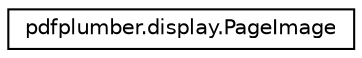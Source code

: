 digraph "Graphical Class Hierarchy"
{
 // LATEX_PDF_SIZE
  edge [fontname="Helvetica",fontsize="10",labelfontname="Helvetica",labelfontsize="10"];
  node [fontname="Helvetica",fontsize="10",shape=record];
  rankdir="LR";
  Node0 [label="pdfplumber.display.PageImage",height=0.2,width=0.4,color="black", fillcolor="white", style="filled",URL="$classpdfplumber_1_1display_1_1PageImage.html",tooltip=" "];
}
